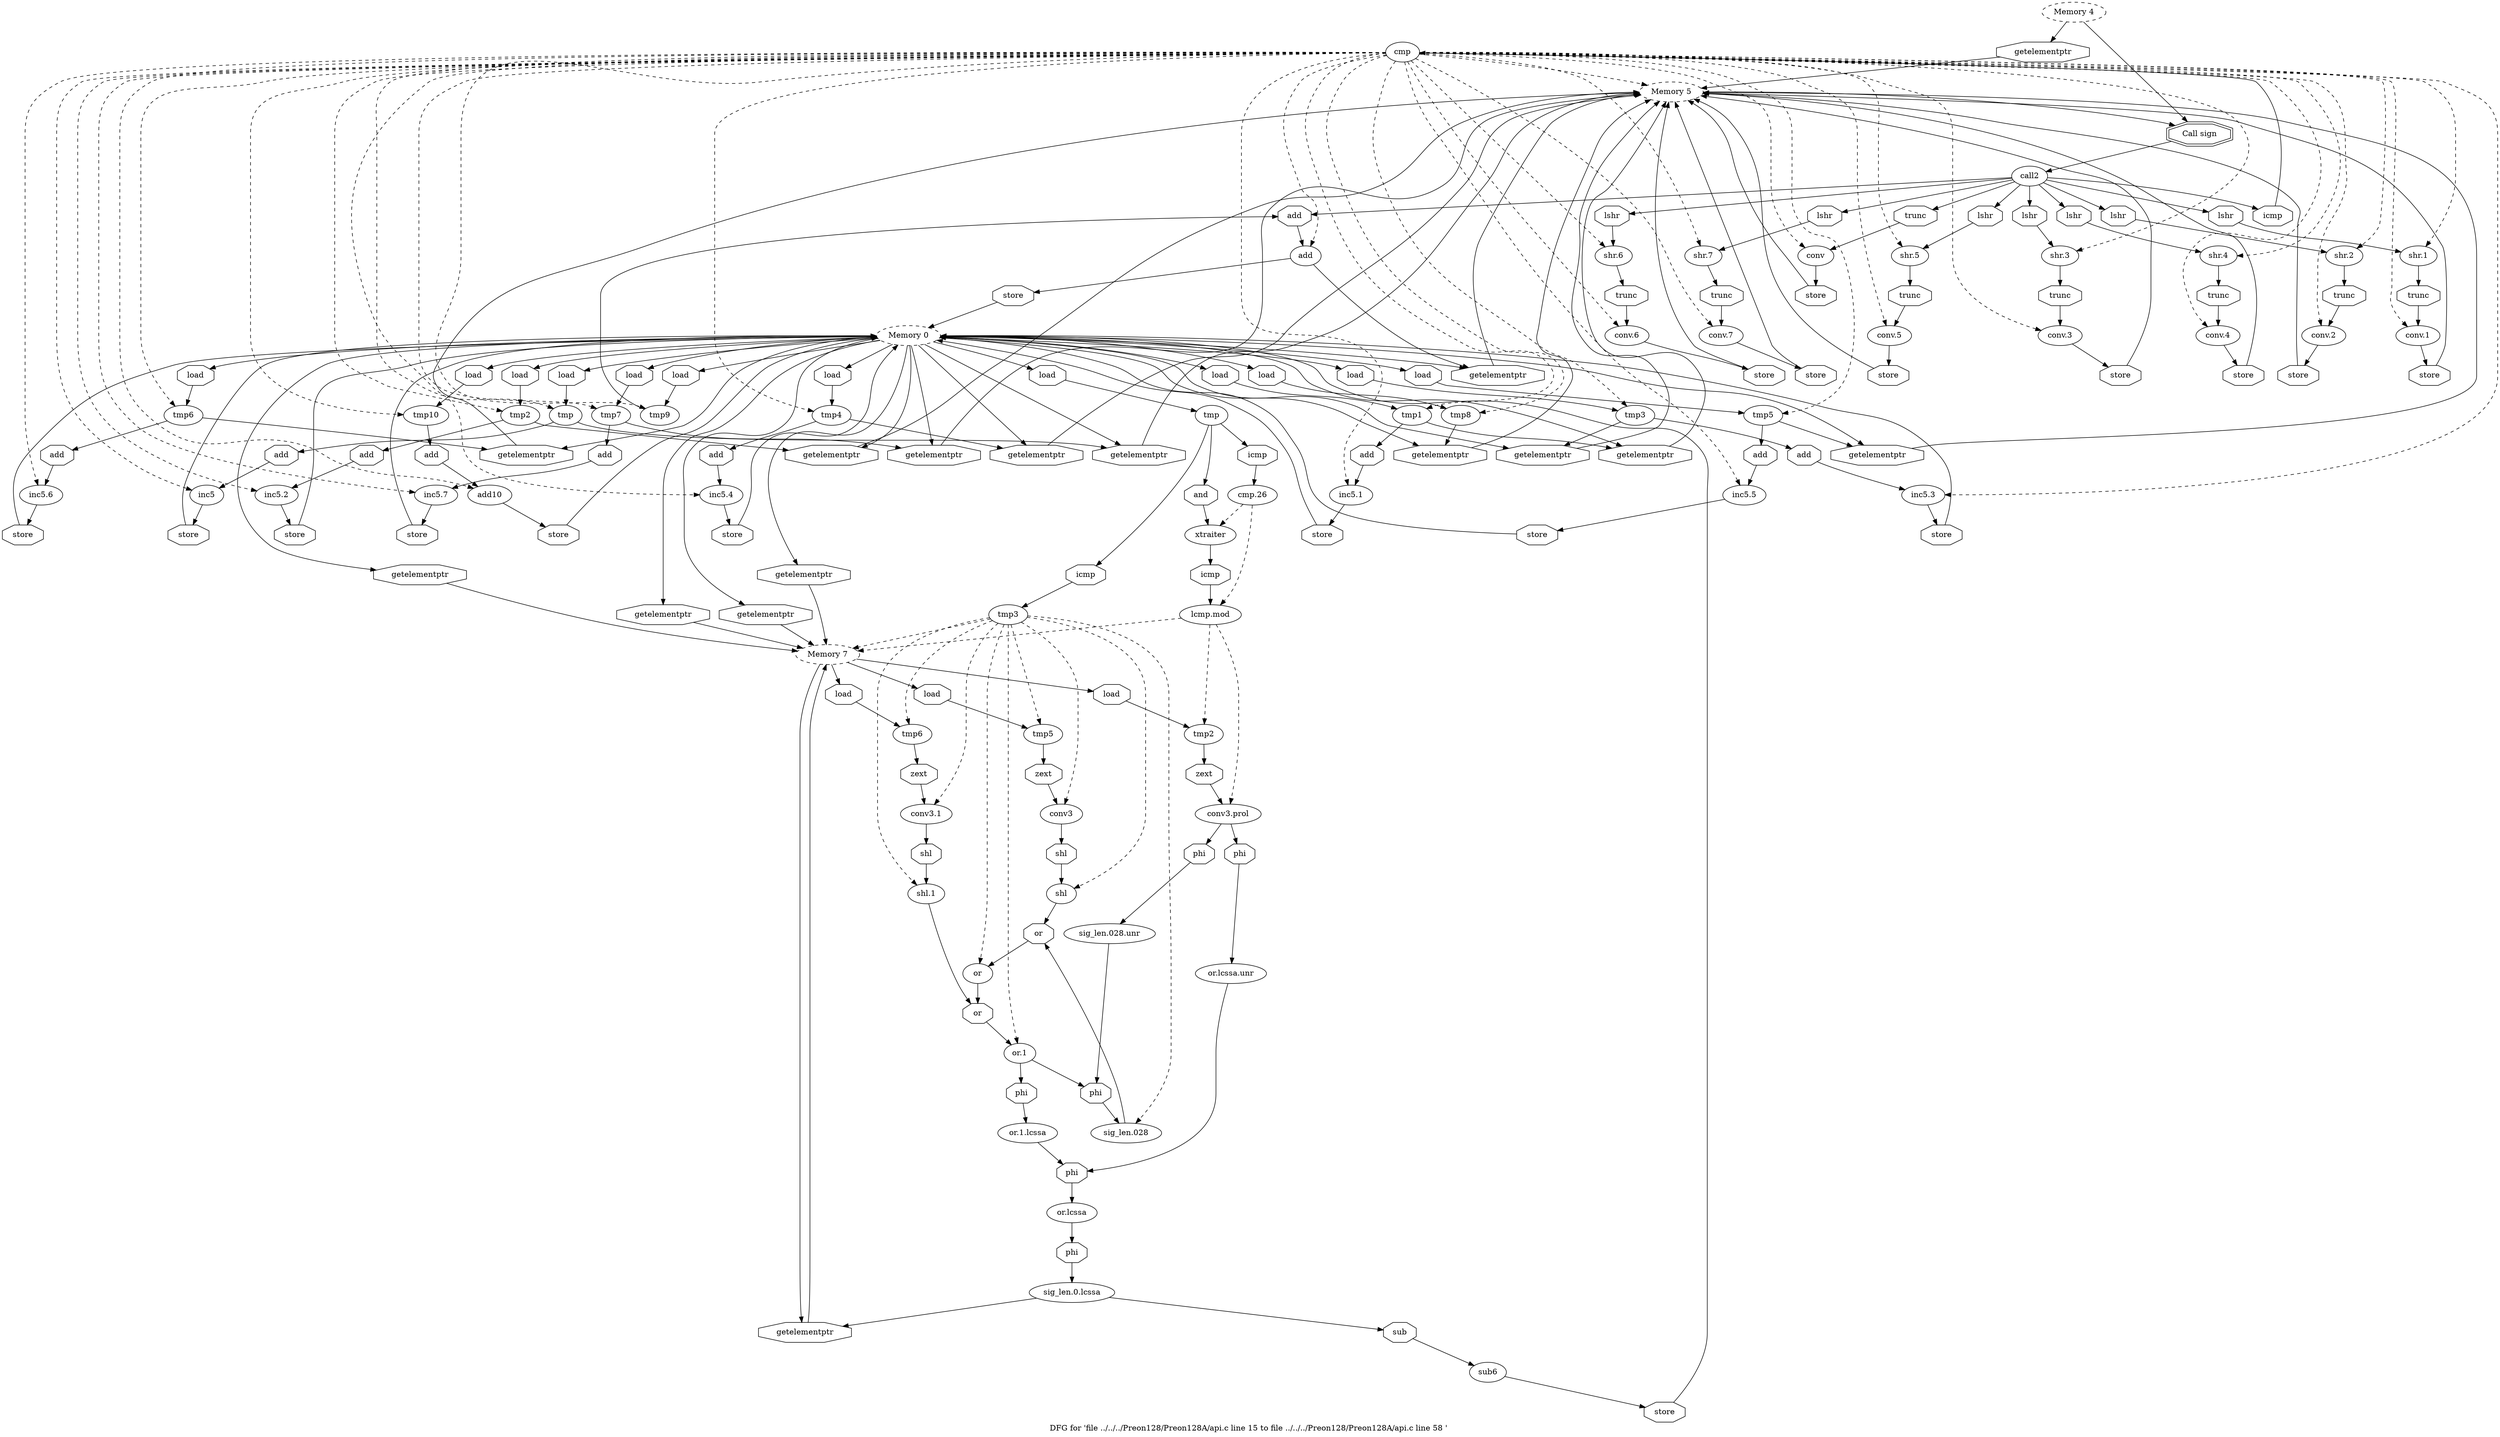 digraph "DFG for 'file ../../../Preon128/Preon128A/api.c line 15 to file ../../../Preon128/Preon128A/api.c line 58 '  "{
label="DFG for 'file ../../../Preon128/Preon128A/api.c line 15 to file ../../../Preon128/Preon128A/api.c line 58 ' ";
node_2509[shape=ellipse,style=solid,label="cmp"]
node_2504[shape=ellipse,style=dashed,label="Memory 5"]
"node_2509"->"node_2504" [style=dashed]
node_2544[shape=ellipse,style=solid,label="conv.3"]
"node_2509"->"node_2544" [style=dashed]
node_2576[shape=ellipse,style=solid,label="shr.6"]
"node_2509"->"node_2576" [style=dashed]
node_2578[shape=ellipse,style=solid,label="conv.6"]
"node_2509"->"node_2578" [style=dashed]
node_2547[shape=ellipse,style=solid,label="tmp3"]
"node_2509"->"node_2547" [style=dashed]
node_2580[shape=ellipse,style=solid,label="tmp6"]
"node_2509"->"node_2580" [style=dashed]
node_2537[shape=ellipse,style=solid,label="inc5.2"]
"node_2509"->"node_2537" [style=dashed]
node_2582[shape=ellipse,style=solid,label="inc5.6"]
"node_2509"->"node_2582" [style=dashed]
node_2609[shape=ellipse,style=solid,label="add10"]
"node_2509"->"node_2609" [style=dashed]
node_2558[shape=ellipse,style=solid,label="tmp4"]
"node_2509"->"node_2558" [style=dashed]
node_2587[shape=ellipse,style=solid,label="shr.7"]
"node_2509"->"node_2587" [style=dashed]
node_2589[shape=ellipse,style=solid,label="conv.7"]
"node_2509"->"node_2589" [style=dashed]
node_2591[shape=ellipse,style=solid,label="tmp7"]
"node_2509"->"node_2591" [style=dashed]
node_2571[shape=ellipse,style=solid,label="inc5.5"]
"node_2509"->"node_2571" [style=dashed]
node_2567[shape=ellipse,style=solid,label="conv.5"]
"node_2509"->"node_2567" [style=dashed]
node_2535[shape=ellipse,style=solid,label="tmp2"]
"node_2509"->"node_2535" [style=dashed]
node_2593[shape=ellipse,style=solid,label="inc5.7"]
"node_2509"->"node_2593" [style=dashed]
node_2560[shape=ellipse,style=solid,label="inc5.4"]
"node_2509"->"node_2560" [style=dashed]
node_2526[shape=ellipse,style=solid,label="inc5.1"]
"node_2509"->"node_2526" [style=dashed]
node_2531[shape=ellipse,style=solid,label="shr.2"]
"node_2509"->"node_2531" [style=dashed]
node_2515[shape=ellipse,style=solid,label="inc5"]
"node_2509"->"node_2515" [style=dashed]
node_2513[shape=ellipse,style=solid,label="tmp"]
"node_2509"->"node_2513" [style=dashed]
node_2598[shape=ellipse,style=solid,label="tmp8"]
"node_2509"->"node_2598" [style=dashed]
node_2511[shape=ellipse,style=solid,label="conv"]
"node_2509"->"node_2511" [style=dashed]
node_2556[shape=ellipse,style=solid,label="conv.4"]
"node_2509"->"node_2556" [style=dashed]
node_2569[shape=ellipse,style=solid,label="tmp5"]
"node_2509"->"node_2569" [style=dashed]
node_2542[shape=ellipse,style=solid,label="shr.3"]
"node_2509"->"node_2542" [style=dashed]
node_2601[shape=ellipse,style=solid,label="tmp9"]
"node_2509"->"node_2601" [style=dashed]
node_2603[shape=ellipse,style=solid,label="add"]
"node_2509"->"node_2603" [style=dashed]
node_2524[shape=ellipse,style=solid,label="tmp1"]
"node_2509"->"node_2524" [style=dashed]
node_2522[shape=ellipse,style=solid,label="conv.1"]
"node_2509"->"node_2522" [style=dashed]
node_2565[shape=ellipse,style=solid,label="shr.5"]
"node_2509"->"node_2565" [style=dashed]
node_2554[shape=ellipse,style=solid,label="shr.4"]
"node_2509"->"node_2554" [style=dashed]
node_2520[shape=ellipse,style=solid,label="shr.1"]
"node_2509"->"node_2520" [style=dashed]
node_2607[shape=ellipse,style=solid,label="tmp10"]
"node_2509"->"node_2607" [style=dashed]
node_2549[shape=ellipse,style=solid,label="inc5.3"]
"node_2509"->"node_2549" [style=dashed]
node_2533[shape=ellipse,style=solid,label="conv.2"]
"node_2509"->"node_2533" [style=dashed]
node_2508[shape=doubleoctagon,style=solid,label="Call sign"]
node_2507[shape=ellipse,style=solid,label="call2"]
"node_2508"->"node_2507"
node_2577[shape=octagon,style=solid,label="lshr"]
"node_2507"->"node_2577"
node_2588[shape=octagon,style=solid,label="lshr"]
"node_2507"->"node_2588"
node_2555[shape=octagon,style=solid,label="lshr"]
"node_2507"->"node_2555"
node_2510[shape=octagon,style=solid,label="icmp"]
"node_2507"->"node_2510"
node_2512[shape=octagon,style=solid,label="trunc"]
"node_2507"->"node_2512"
node_2604[shape=octagon,style=solid,label="add"]
"node_2507"->"node_2604"
node_2543[shape=octagon,style=solid,label="lshr"]
"node_2507"->"node_2543"
node_2521[shape=octagon,style=solid,label="lshr"]
"node_2507"->"node_2521"
node_2532[shape=octagon,style=solid,label="lshr"]
"node_2507"->"node_2532"
node_2566[shape=octagon,style=solid,label="lshr"]
"node_2507"->"node_2566"
node_2506[shape=ellipse,style=dashed,label="Memory 4"]
"node_2506"->"node_2508"
node_2505[shape=octagon,style=solid,label="getelementptr"]
"node_2506"->"node_2505"
"node_2505"->"node_2504"
"node_2504"->"node_2508"
node_2503[shape=ellipse,style=dashed,label="Memory 0"]
node_2536[shape=octagon,style=solid,label="load"]
"node_2503"->"node_2536"
node_2657[shape=octagon,style=solid,label="getelementptr"]
"node_2503"->"node_2657"
node_2581[shape=octagon,style=solid,label="load"]
"node_2503"->"node_2581"
node_2585[shape=octagon,style=solid,label="getelementptr"]
"node_2503"->"node_2585"
node_2608[shape=octagon,style=solid,label="load"]
"node_2503"->"node_2608"
node_2559[shape=octagon,style=solid,label="load"]
"node_2503"->"node_2559"
node_2592[shape=octagon,style=solid,label="load"]
"node_2503"->"node_2592"
node_2620[shape=octagon,style=solid,label="getelementptr"]
"node_2503"->"node_2620"
node_2540[shape=octagon,style=solid,label="getelementptr"]
"node_2503"->"node_2540"
node_2529[shape=octagon,style=solid,label="getelementptr"]
"node_2503"->"node_2529"
node_2514[shape=octagon,style=solid,label="load"]
"node_2503"->"node_2514"
node_2596[shape=octagon,style=solid,label="getelementptr"]
"node_2503"->"node_2596"
node_2612[shape=octagon,style=solid,label="load"]
"node_2503"->"node_2612"
node_2599[shape=octagon,style=solid,label="load"]
"node_2503"->"node_2599"
node_2563[shape=octagon,style=solid,label="getelementptr"]
"node_2503"->"node_2563"
node_2641[shape=octagon,style=solid,label="getelementptr"]
"node_2503"->"node_2641"
node_2518[shape=octagon,style=solid,label="getelementptr"]
"node_2503"->"node_2518"
node_2525[shape=octagon,style=solid,label="load"]
"node_2503"->"node_2525"
node_2600[shape=octagon,style=solid,label="getelementptr"]
"node_2503"->"node_2600"
node_2602[shape=octagon,style=solid,label="load"]
"node_2503"->"node_2602"
node_2552[shape=octagon,style=solid,label="getelementptr"]
"node_2503"->"node_2552"
node_2570[shape=octagon,style=solid,label="load"]
"node_2503"->"node_2570"
node_2548[shape=octagon,style=solid,label="load"]
"node_2503"->"node_2548"
node_2574[shape=octagon,style=solid,label="getelementptr"]
"node_2503"->"node_2574"
node_2650[shape=octagon,style=solid,label="getelementptr"]
"node_2503"->"node_2650"
node_2606[shape=octagon,style=solid,label="getelementptr"]
"node_2503"->"node_2606"
node_2618[shape=octagon,style=solid,label="icmp"]
node_2617[shape=ellipse,style=solid,label="lcmp.mod"]
"node_2618"->"node_2617"
node_2619[shape=ellipse,style=dashed,label="Memory 7"]
node_2661[shape=octagon,style=solid,label="getelementptr"]
"node_2619"->"node_2661"
node_2649[shape=octagon,style=solid,label="load"]
"node_2619"->"node_2649"
node_2622[shape=octagon,style=solid,label="load"]
"node_2619"->"node_2622"
node_2640[shape=octagon,style=solid,label="load"]
"node_2619"->"node_2640"
"node_2536"->"node_2535"
node_2553[shape=octagon,style=solid,label="store"]
"node_2544"->"node_2553"
node_2579[shape=octagon,style=solid,label="trunc"]
"node_2576"->"node_2579"
"node_2577"->"node_2576"
node_2656[shape=octagon,style=solid,label="phi"]
node_2655[shape=ellipse,style=solid,label="sig_len.0.lcssa"]
"node_2656"->"node_2655"
"node_2657"->"node_2619"
node_2658[shape=ellipse,style=solid,label="sub6"]
node_2660[shape=octagon,style=solid,label="store"]
"node_2658"->"node_2660"
node_2586[shape=octagon,style=solid,label="store"]
"node_2578"->"node_2586"
"node_2579"->"node_2578"
node_2550[shape=octagon,style=solid,label="add"]
"node_2547"->"node_2550"
"node_2547"->"node_2552"
node_2583[shape=octagon,style=solid,label="add"]
"node_2580"->"node_2583"
"node_2580"->"node_2585"
"node_2581"->"node_2580"
node_2545[shape=octagon,style=solid,label="trunc"]
"node_2545"->"node_2544"
node_2539[shape=octagon,style=solid,label="store"]
"node_2537"->"node_2539"
node_2538[shape=octagon,style=solid,label="add"]
"node_2538"->"node_2537"
node_2584[shape=octagon,style=solid,label="store"]
"node_2582"->"node_2584"
"node_2583"->"node_2582"
"node_2584"->"node_2503"
"node_2585"->"node_2504"
node_2530[shape=octagon,style=solid,label="store"]
"node_2530"->"node_2504"
"node_2608"->"node_2607"
node_2546[shape=octagon,style=solid,label="store"]
"node_2609"->"node_2546"
node_2561[shape=octagon,style=solid,label="add"]
"node_2558"->"node_2561"
"node_2558"->"node_2563"
"node_2586"->"node_2504"
node_2590[shape=octagon,style=solid,label="trunc"]
"node_2587"->"node_2590"
node_2652[shape=octagon,style=solid,label="phi"]
node_2651[shape=ellipse,style=solid,label="sig_len.028"]
"node_2652"->"node_2651"
node_2653[shape=ellipse,style=solid,label="or.lcssa"]
"node_2653"->"node_2656"
node_2528[shape=octagon,style=solid,label="store"]
"node_2528"->"node_2503"
node_2551[shape=octagon,style=solid,label="store"]
"node_2551"->"node_2503"
node_2573[shape=octagon,style=solid,label="store"]
"node_2573"->"node_2503"
"node_2588"->"node_2587"
node_2597[shape=octagon,style=solid,label="store"]
"node_2589"->"node_2597"
"node_2590"->"node_2589"
node_2594[shape=octagon,style=solid,label="add"]
"node_2591"->"node_2594"
"node_2591"->"node_2596"
"node_2571"->"node_2573"
node_2575[shape=octagon,style=solid,label="store"]
"node_2567"->"node_2575"
"node_2559"->"node_2558"
node_2632[shape=octagon,style=solid,label="phi"]
node_2631[shape=ellipse,style=solid,label="or.1.lcssa"]
"node_2632"->"node_2631"
node_2633[shape=ellipse,style=solid,label="or.1"]
"node_2633"->"node_2652"
"node_2633"->"node_2632"
node_2646[shape=ellipse,style=solid,label="conv3"]
node_2645[shape=octagon,style=solid,label="shl"]
"node_2646"->"node_2645"
node_2647[shape=octagon,style=solid,label="zext"]
"node_2647"->"node_2646"
"node_2535"->"node_2538"
"node_2535"->"node_2540"
"node_2592"->"node_2591"
node_2595[shape=octagon,style=solid,label="store"]
"node_2593"->"node_2595"
node_2638[shape=octagon,style=solid,label="zext"]
node_2637[shape=ellipse,style=solid,label="conv3.1"]
"node_2638"->"node_2637"
node_2639[shape=ellipse,style=solid,label="tmp6"]
"node_2639"->"node_2638"
node_2562[shape=octagon,style=solid,label="store"]
"node_2560"->"node_2562"
"node_2526"->"node_2528"
node_2572[shape=octagon,style=solid,label="add"]
"node_2572"->"node_2571"
"node_2620"->"node_2619"
node_2621[shape=ellipse,style=solid,label="tmp2"]
node_2624[shape=octagon,style=solid,label="zext"]
"node_2621"->"node_2624"
"node_2539"->"node_2503"
"node_2561"->"node_2560"
"node_2540"->"node_2504"
node_2654[shape=octagon,style=solid,label="phi"]
"node_2654"->"node_2653"
node_2659[shape=octagon,style=solid,label="sub"]
"node_2655"->"node_2659"
"node_2655"->"node_2661"
"node_2659"->"node_2658"
"node_2660"->"node_2503"
"node_2661"->"node_2619"
node_2634[shape=octagon,style=solid,label="or"]
"node_2634"->"node_2633"
node_2635[shape=ellipse,style=solid,label="shl.1"]
"node_2635"->"node_2634"
"node_2546"->"node_2503"
node_2610[shape=octagon,style=solid,label="add"]
"node_2610"->"node_2609"
node_2611[shape=ellipse,style=solid,label="tmp"]
node_2630[shape=octagon,style=solid,label="icmp"]
"node_2611"->"node_2630"
node_2616[shape=octagon,style=solid,label="and"]
"node_2611"->"node_2616"
node_2614[shape=octagon,style=solid,label="icmp"]
"node_2611"->"node_2614"
"node_2594"->"node_2593"
"node_2595"->"node_2503"
"node_2555"->"node_2554"
"node_2510"->"node_2509"
node_2541[shape=octagon,style=solid,label="store"]
"node_2541"->"node_2504"
"node_2529"->"node_2504"
node_2517[shape=octagon,style=solid,label="store"]
"node_2517"->"node_2503"
node_2648[shape=ellipse,style=solid,label="tmp5"]
"node_2648"->"node_2647"
"node_2649"->"node_2648"
node_2516[shape=octagon,style=solid,label="add"]
"node_2516"->"node_2515"
node_2534[shape=octagon,style=solid,label="trunc"]
"node_2531"->"node_2534"
"node_2550"->"node_2549"
"node_2622"->"node_2621"
node_2623[shape=ellipse,style=solid,label="conv3.prol"]
node_2628[shape=octagon,style=solid,label="phi"]
"node_2623"->"node_2628"
node_2626[shape=octagon,style=solid,label="phi"]
"node_2623"->"node_2626"
"node_2515"->"node_2517"
node_2636[shape=octagon,style=solid,label="shl"]
"node_2636"->"node_2635"
"node_2637"->"node_2636"
"node_2514"->"node_2513"
"node_2513"->"node_2516"
"node_2513"->"node_2518"
"node_2562"->"node_2503"
node_2527[shape=octagon,style=solid,label="add"]
"node_2527"->"node_2526"
"node_2596"->"node_2504"
"node_2597"->"node_2504"
"node_2512"->"node_2511"
"node_2612"->"node_2611"
node_2613[shape=ellipse,style=solid,label="cmp.26"]
"node_2613"->"node_2617" [style=dashed]
node_2615[shape=ellipse,style=solid,label="xtraiter"]
"node_2613"->"node_2615" [style=dashed]
"node_2598"->"node_2600"
"node_2599"->"node_2598"
node_2519[shape=octagon,style=solid,label="store"]
"node_2511"->"node_2519"
"node_2563"->"node_2504"
node_2627[shape=ellipse,style=solid,label="sig_len.028.unr"]
"node_2628"->"node_2627"
node_2629[shape=ellipse,style=solid,label="tmp3"]
"node_2629"->"node_2619" [style=dashed]
"node_2629"->"node_2633" [style=dashed]
"node_2629"->"node_2646" [style=dashed]
"node_2629"->"node_2639" [style=dashed]
"node_2629"->"node_2635" [style=dashed]
"node_2629"->"node_2648" [style=dashed]
"node_2629"->"node_2637" [style=dashed]
node_2642[shape=ellipse,style=solid,label="or"]
"node_2629"->"node_2642" [style=dashed]
node_2644[shape=ellipse,style=solid,label="shl"]
"node_2629"->"node_2644" [style=dashed]
"node_2629"->"node_2651" [style=dashed]
"node_2640"->"node_2639"
"node_2641"->"node_2619"
node_2564[shape=octagon,style=solid,label="store"]
"node_2556"->"node_2564"
"node_2569"->"node_2572"
"node_2569"->"node_2574"
"node_2518"->"node_2504"
"node_2642"->"node_2634"
node_2643[shape=octagon,style=solid,label="or"]
"node_2643"->"node_2642"
"node_2624"->"node_2623"
node_2625[shape=ellipse,style=solid,label="or.lcssa.unr"]
"node_2625"->"node_2654"
"node_2542"->"node_2545"
"node_2630"->"node_2629"
"node_2631"->"node_2654"
"node_2525"->"node_2524"
"node_2600"->"node_2504"
"node_2601"->"node_2604"
"node_2602"->"node_2601"
node_2605[shape=octagon,style=solid,label="store"]
"node_2603"->"node_2605"
"node_2603"->"node_2606"
node_2568[shape=octagon,style=solid,label="trunc"]
"node_2568"->"node_2567"
"node_2616"->"node_2615"
"node_2617"->"node_2619" [style=dashed]
"node_2617"->"node_2621" [style=dashed]
"node_2617"->"node_2623" [style=dashed]
"node_2524"->"node_2529"
"node_2524"->"node_2527"
"node_2552"->"node_2504"
"node_2644"->"node_2643"
"node_2645"->"node_2644"
"node_2564"->"node_2504"
"node_2570"->"node_2569"
node_2557[shape=octagon,style=solid,label="trunc"]
"node_2557"->"node_2556"
"node_2626"->"node_2625"
"node_2627"->"node_2652"
"node_2548"->"node_2547"
node_2523[shape=octagon,style=solid,label="trunc"]
"node_2523"->"node_2522"
"node_2604"->"node_2603"
"node_2605"->"node_2503"
"node_2522"->"node_2530"
"node_2574"->"node_2504"
"node_2575"->"node_2504"
"node_2543"->"node_2542"
"node_2650"->"node_2619"
"node_2651"->"node_2643"
"node_2521"->"node_2520"
"node_2565"->"node_2568"
"node_2553"->"node_2504"
"node_2554"->"node_2557"
"node_2520"->"node_2523"
"node_2614"->"node_2613"
"node_2615"->"node_2618"
"node_2519"->"node_2504"
"node_2532"->"node_2531"
"node_2606"->"node_2504"
"node_2607"->"node_2610"
"node_2534"->"node_2533"
"node_2549"->"node_2551"
"node_2566"->"node_2565"
"node_2533"->"node_2541"
}

